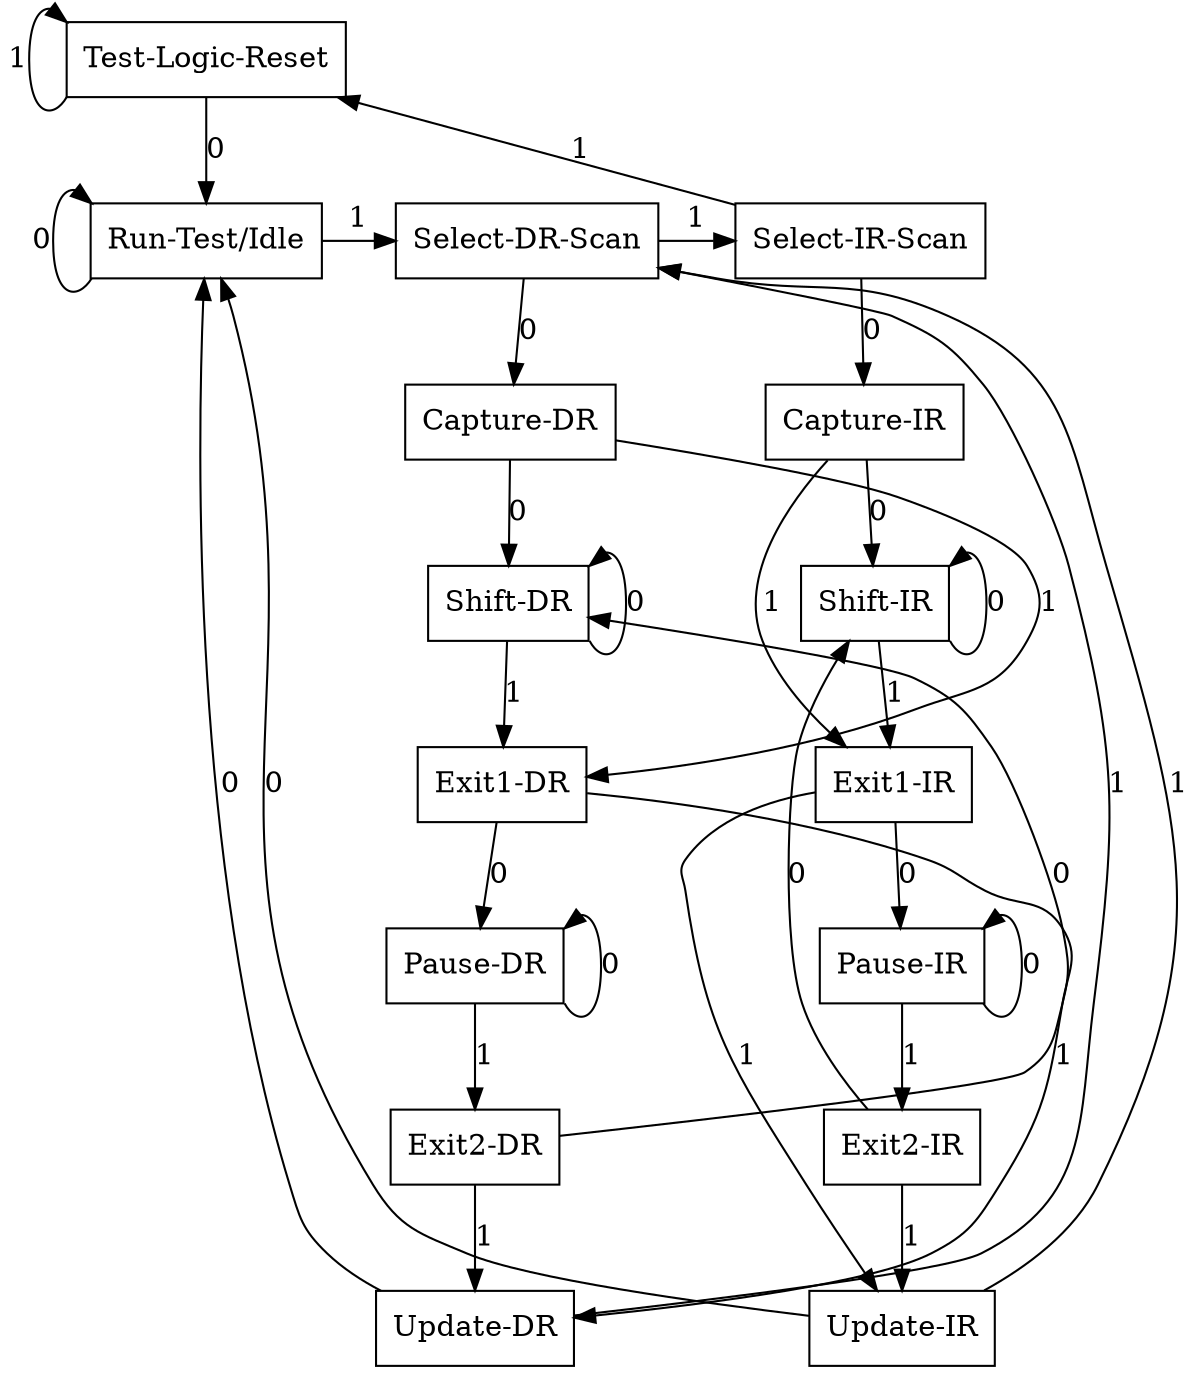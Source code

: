 digraph tap_states {
    node [shape=box];
    rankdir="TB";
	
    reset -> idle [label="0"];

    // on the same row
    subgraph noreset {
        rank="same";

        idle -> seldr [label="1"];
        seldr -> selir [label="1"];
    }

    subgraph drscan {
        // top to bottom
        seldr -> captdr [label="0"];
        captdr -> shiftdr [label="0"];
        shiftdr -> exit1dr [label="1"];
        exit1dr -> pausedr [label="0"];
        pausedr -> exit2dr [label="1"];
        exit2dr -> updatedr [label="1"];
        // other transitions
        captdr -> exit1dr [label="1", constraint=false];
        shiftdr:se -> shiftdr:ne [label="0", constraint=false];
        exit1dr -> updatedr [label="1", constraint=false];
        pausedr:se -> pausedr:ne [label="0", constraint=false];
        exit2dr -> shiftdr [label="0", constraint=false];
        // state names
        seldr [label="Select-DR-Scan"];
        captdr [label="Capture-DR"];
        shiftdr [label="Shift-DR"];
        exit1dr [label="Exit1-DR"];
        pausedr [label="Pause-DR"];
        exit2dr [label="Exit2-DR"];
        updatedr [label="Update-DR"];
    }

    subgraph irscan {
        // top to bottom
        selir -> captir [label="0"];
        captir -> shiftir [label="0"];
        shiftir -> exit1ir [label="1"];
        exit1ir -> pauseir [label="0"];
        pauseir -> exit2ir [label="1"];
        exit2ir -> updateir [label="1"];
        // other transitions
        captir -> exit1ir [label="1", constraint=false];
        shiftir:se -> shiftir:ne [label="0", constraint=false];
        exit1ir -> updateir [label="1", constraint=false];
        pauseir:se -> pauseir:ne [label="0", constraint=false];
        exit2ir -> shiftir [label="0", constraint=false];
        // state names
        selir [label="Select-IR-Scan"];
        captir [label="Capture-IR"];
        shiftir [label="Shift-IR"];
        exit1ir [label="Exit1-IR"];
        pauseir [label="Pause-IR"];
        exit2ir [label="Exit2-IR"];
        updateir [label="Update-IR"];
    }

    // other transitions
    reset:sw -> reset:nw [label="1", constraint=false];
    idle:sw -> idle:nw [label="0", constraint=false];
    selir -> reset [label="1", constraint=false];
    updatedr -> seldr [label="1", constraint=false];
    updateir -> seldr [label="1", constraint=false];
    updatedr -> idle [label="0", constraint=false];
    updateir -> idle [label="0", constraint=false];

    // state names
    reset [label="Test-Logic-Reset"];
    idle [label="Run-Test/Idle"];
}


